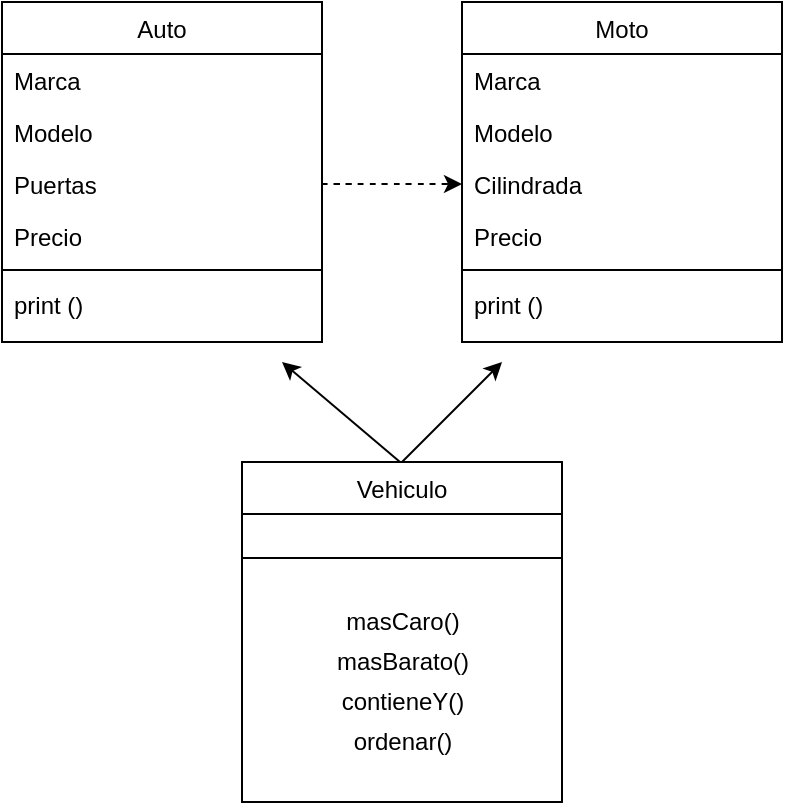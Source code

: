 <mxfile version="14.1.3" type="device"><diagram id="C5RBs43oDa-KdzZeNtuy" name="Page-1"><mxGraphModel dx="864" dy="450" grid="1" gridSize="10" guides="1" tooltips="1" connect="1" arrows="1" fold="1" page="1" pageScale="1" pageWidth="827" pageHeight="1169" math="0" shadow="0"><root><mxCell id="WIyWlLk6GJQsqaUBKTNV-0"/><mxCell id="WIyWlLk6GJQsqaUBKTNV-1" parent="WIyWlLk6GJQsqaUBKTNV-0"/><mxCell id="zkfFHV4jXpPFQw0GAbJ--17" value="Auto" style="swimlane;fontStyle=0;align=center;verticalAlign=top;childLayout=stackLayout;horizontal=1;startSize=26;horizontalStack=0;resizeParent=1;resizeLast=0;collapsible=1;marginBottom=0;rounded=0;shadow=0;strokeWidth=1;" parent="WIyWlLk6GJQsqaUBKTNV-1" vertex="1"><mxGeometry x="190" y="120" width="160" height="170" as="geometry"><mxRectangle x="550" y="140" width="160" height="26" as="alternateBounds"/></mxGeometry></mxCell><mxCell id="zkfFHV4jXpPFQw0GAbJ--18" value="Marca" style="text;align=left;verticalAlign=top;spacingLeft=4;spacingRight=4;overflow=hidden;rotatable=0;points=[[0,0.5],[1,0.5]];portConstraint=eastwest;" parent="zkfFHV4jXpPFQw0GAbJ--17" vertex="1"><mxGeometry y="26" width="160" height="26" as="geometry"/></mxCell><mxCell id="zkfFHV4jXpPFQw0GAbJ--19" value="Modelo" style="text;align=left;verticalAlign=top;spacingLeft=4;spacingRight=4;overflow=hidden;rotatable=0;points=[[0,0.5],[1,0.5]];portConstraint=eastwest;rounded=0;shadow=0;html=0;" parent="zkfFHV4jXpPFQw0GAbJ--17" vertex="1"><mxGeometry y="52" width="160" height="26" as="geometry"/></mxCell><mxCell id="zkfFHV4jXpPFQw0GAbJ--20" value="Puertas" style="text;align=left;verticalAlign=top;spacingLeft=4;spacingRight=4;overflow=hidden;rotatable=0;points=[[0,0.5],[1,0.5]];portConstraint=eastwest;rounded=0;shadow=0;html=0;" parent="zkfFHV4jXpPFQw0GAbJ--17" vertex="1"><mxGeometry y="78" width="160" height="26" as="geometry"/></mxCell><mxCell id="zkfFHV4jXpPFQw0GAbJ--21" value="Precio" style="text;align=left;verticalAlign=top;spacingLeft=4;spacingRight=4;overflow=hidden;rotatable=0;points=[[0,0.5],[1,0.5]];portConstraint=eastwest;rounded=0;shadow=0;html=0;" parent="zkfFHV4jXpPFQw0GAbJ--17" vertex="1"><mxGeometry y="104" width="160" height="26" as="geometry"/></mxCell><mxCell id="zkfFHV4jXpPFQw0GAbJ--23" value="" style="line;html=1;strokeWidth=1;align=left;verticalAlign=middle;spacingTop=-1;spacingLeft=3;spacingRight=3;rotatable=0;labelPosition=right;points=[];portConstraint=eastwest;" parent="zkfFHV4jXpPFQw0GAbJ--17" vertex="1"><mxGeometry y="130" width="160" height="8" as="geometry"/></mxCell><mxCell id="zkfFHV4jXpPFQw0GAbJ--24" value="print ()" style="text;align=left;verticalAlign=top;spacingLeft=4;spacingRight=4;overflow=hidden;rotatable=0;points=[[0,0.5],[1,0.5]];portConstraint=eastwest;" parent="zkfFHV4jXpPFQw0GAbJ--17" vertex="1"><mxGeometry y="138" width="160" height="26" as="geometry"/></mxCell><mxCell id="_lKYbfTlB11POxbHibnY-1" value="Moto" style="swimlane;fontStyle=0;align=center;verticalAlign=top;childLayout=stackLayout;horizontal=1;startSize=26;horizontalStack=0;resizeParent=1;resizeLast=0;collapsible=1;marginBottom=0;rounded=0;shadow=0;strokeWidth=1;" vertex="1" parent="WIyWlLk6GJQsqaUBKTNV-1"><mxGeometry x="420" y="120" width="160" height="170" as="geometry"><mxRectangle x="550" y="140" width="160" height="26" as="alternateBounds"/></mxGeometry></mxCell><mxCell id="_lKYbfTlB11POxbHibnY-2" value="Marca" style="text;align=left;verticalAlign=top;spacingLeft=4;spacingRight=4;overflow=hidden;rotatable=0;points=[[0,0.5],[1,0.5]];portConstraint=eastwest;" vertex="1" parent="_lKYbfTlB11POxbHibnY-1"><mxGeometry y="26" width="160" height="26" as="geometry"/></mxCell><mxCell id="_lKYbfTlB11POxbHibnY-3" value="Modelo" style="text;align=left;verticalAlign=top;spacingLeft=4;spacingRight=4;overflow=hidden;rotatable=0;points=[[0,0.5],[1,0.5]];portConstraint=eastwest;rounded=0;shadow=0;html=0;" vertex="1" parent="_lKYbfTlB11POxbHibnY-1"><mxGeometry y="52" width="160" height="26" as="geometry"/></mxCell><mxCell id="_lKYbfTlB11POxbHibnY-4" value="Cilindrada" style="text;align=left;verticalAlign=top;spacingLeft=4;spacingRight=4;overflow=hidden;rotatable=0;points=[[0,0.5],[1,0.5]];portConstraint=eastwest;rounded=0;shadow=0;html=0;" vertex="1" parent="_lKYbfTlB11POxbHibnY-1"><mxGeometry y="78" width="160" height="26" as="geometry"/></mxCell><mxCell id="_lKYbfTlB11POxbHibnY-5" value="Precio" style="text;align=left;verticalAlign=top;spacingLeft=4;spacingRight=4;overflow=hidden;rotatable=0;points=[[0,0.5],[1,0.5]];portConstraint=eastwest;rounded=0;shadow=0;html=0;" vertex="1" parent="_lKYbfTlB11POxbHibnY-1"><mxGeometry y="104" width="160" height="26" as="geometry"/></mxCell><mxCell id="_lKYbfTlB11POxbHibnY-6" value="" style="line;html=1;strokeWidth=1;align=left;verticalAlign=middle;spacingTop=-1;spacingLeft=3;spacingRight=3;rotatable=0;labelPosition=right;points=[];portConstraint=eastwest;" vertex="1" parent="_lKYbfTlB11POxbHibnY-1"><mxGeometry y="130" width="160" height="8" as="geometry"/></mxCell><mxCell id="_lKYbfTlB11POxbHibnY-7" value="print ()" style="text;align=left;verticalAlign=top;spacingLeft=4;spacingRight=4;overflow=hidden;rotatable=0;points=[[0,0.5],[1,0.5]];portConstraint=eastwest;" vertex="1" parent="_lKYbfTlB11POxbHibnY-1"><mxGeometry y="138" width="160" height="26" as="geometry"/></mxCell><mxCell id="_lKYbfTlB11POxbHibnY-9" style="edgeStyle=orthogonalEdgeStyle;orthogonalLoop=1;jettySize=auto;html=1;exitX=1;exitY=0.5;exitDx=0;exitDy=0;entryX=0;entryY=0.5;entryDx=0;entryDy=0;curved=1;dashed=1;" edge="1" parent="WIyWlLk6GJQsqaUBKTNV-1" source="zkfFHV4jXpPFQw0GAbJ--20" target="_lKYbfTlB11POxbHibnY-4"><mxGeometry relative="1" as="geometry"/></mxCell><mxCell id="_lKYbfTlB11POxbHibnY-10" value="Vehiculo" style="swimlane;fontStyle=0;align=center;verticalAlign=top;childLayout=stackLayout;horizontal=1;startSize=26;horizontalStack=0;resizeParent=1;resizeLast=0;collapsible=1;marginBottom=0;rounded=0;shadow=0;strokeWidth=1;" vertex="1" parent="WIyWlLk6GJQsqaUBKTNV-1"><mxGeometry x="310" y="350" width="160" height="170" as="geometry"><mxRectangle x="550" y="140" width="160" height="26" as="alternateBounds"/></mxGeometry></mxCell><mxCell id="_lKYbfTlB11POxbHibnY-15" value="" style="line;html=1;strokeWidth=1;align=left;verticalAlign=middle;spacingTop=-1;spacingLeft=3;spacingRight=3;rotatable=0;labelPosition=right;points=[];portConstraint=eastwest;" vertex="1" parent="_lKYbfTlB11POxbHibnY-10"><mxGeometry y="26" width="160" height="44" as="geometry"/></mxCell><mxCell id="_lKYbfTlB11POxbHibnY-17" value="masCaro()" style="text;html=1;align=center;verticalAlign=middle;resizable=0;points=[];autosize=1;" vertex="1" parent="_lKYbfTlB11POxbHibnY-10"><mxGeometry y="70" width="160" height="20" as="geometry"/></mxCell><mxCell id="_lKYbfTlB11POxbHibnY-18" value="masBarato()" style="text;html=1;align=center;verticalAlign=middle;resizable=0;points=[];autosize=1;" vertex="1" parent="_lKYbfTlB11POxbHibnY-10"><mxGeometry y="90" width="160" height="20" as="geometry"/></mxCell><mxCell id="_lKYbfTlB11POxbHibnY-19" value="contieneY()" style="text;html=1;align=center;verticalAlign=middle;resizable=0;points=[];autosize=1;" vertex="1" parent="_lKYbfTlB11POxbHibnY-10"><mxGeometry y="110" width="160" height="20" as="geometry"/></mxCell><mxCell id="_lKYbfTlB11POxbHibnY-20" value="ordenar()" style="text;html=1;align=center;verticalAlign=middle;resizable=0;points=[];autosize=1;" vertex="1" parent="_lKYbfTlB11POxbHibnY-10"><mxGeometry y="130" width="160" height="20" as="geometry"/></mxCell><mxCell id="_lKYbfTlB11POxbHibnY-21" value="" style="endArrow=classic;html=1;" edge="1" parent="WIyWlLk6GJQsqaUBKTNV-1"><mxGeometry width="50" height="50" relative="1" as="geometry"><mxPoint x="390" y="350" as="sourcePoint"/><mxPoint x="440" y="300" as="targetPoint"/></mxGeometry></mxCell><mxCell id="_lKYbfTlB11POxbHibnY-22" value="" style="endArrow=classic;html=1;" edge="1" parent="WIyWlLk6GJQsqaUBKTNV-1"><mxGeometry width="50" height="50" relative="1" as="geometry"><mxPoint x="389" y="350" as="sourcePoint"/><mxPoint x="330" y="300" as="targetPoint"/><Array as="points"/></mxGeometry></mxCell></root></mxGraphModel></diagram></mxfile>